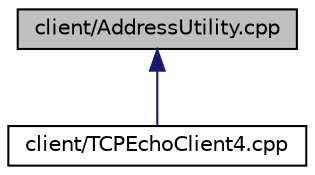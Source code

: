 digraph "client/AddressUtility.cpp"
{
  edge [fontname="Helvetica",fontsize="10",labelfontname="Helvetica",labelfontsize="10"];
  node [fontname="Helvetica",fontsize="10",shape=record];
  Node1 [label="client/AddressUtility.cpp",height=0.2,width=0.4,color="black", fillcolor="grey75", style="filled", fontcolor="black"];
  Node1 -> Node2 [dir="back",color="midnightblue",fontsize="10",style="solid"];
  Node2 [label="client/TCPEchoClient4.cpp",height=0.2,width=0.4,color="black", fillcolor="white", style="filled",URL="$TCPEchoClient4_8cpp.html"];
}
